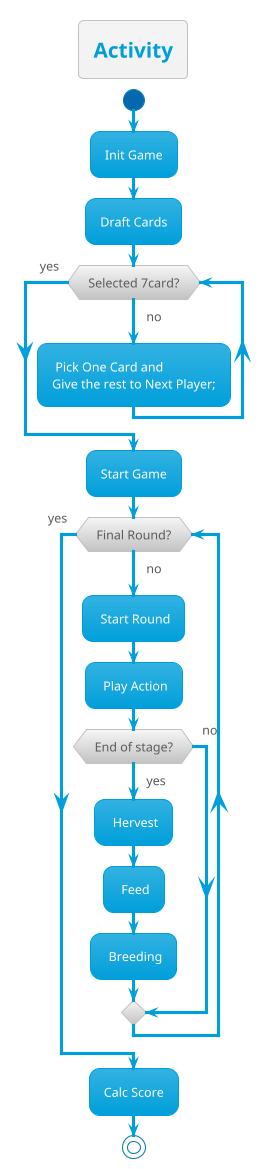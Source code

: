 @startuml
!theme bluegray

'https://plantuml.com/ja/activity-diagram-beta
title Activity

start
:Init Game;
:Draft Cards;
while (Selected 7card?) is (no)
    - Pick One Card and\nGive the rest to Next Player;
endwhile (yes)

:Start Game;

while (Final Round?) is (no)
    - Start Round
    - Play Action
    if (End of stage?) then (yes)
        - Hervest
        - Feed
        - Breeding
    else (no)
    endif
endwhile (yes)

:Calc Score;

stop
@enduml